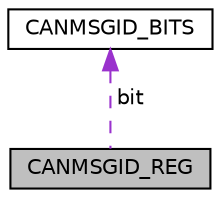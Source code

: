digraph "CANMSGID_REG"
{
  edge [fontname="Helvetica",fontsize="10",labelfontname="Helvetica",labelfontsize="10"];
  node [fontname="Helvetica",fontsize="10",shape=record];
  Node1 [label="CANMSGID_REG",height=0.2,width=0.4,color="black", fillcolor="grey75", style="filled", fontcolor="black"];
  Node2 -> Node1 [dir="back",color="darkorchid3",fontsize="10",style="dashed",label=" bit" ,fontname="Helvetica"];
  Node2 [label="CANMSGID_BITS",height=0.2,width=0.4,color="black", fillcolor="white", style="filled",URL="$struct_c_a_n_m_s_g_i_d___b_i_t_s.html"];
}
